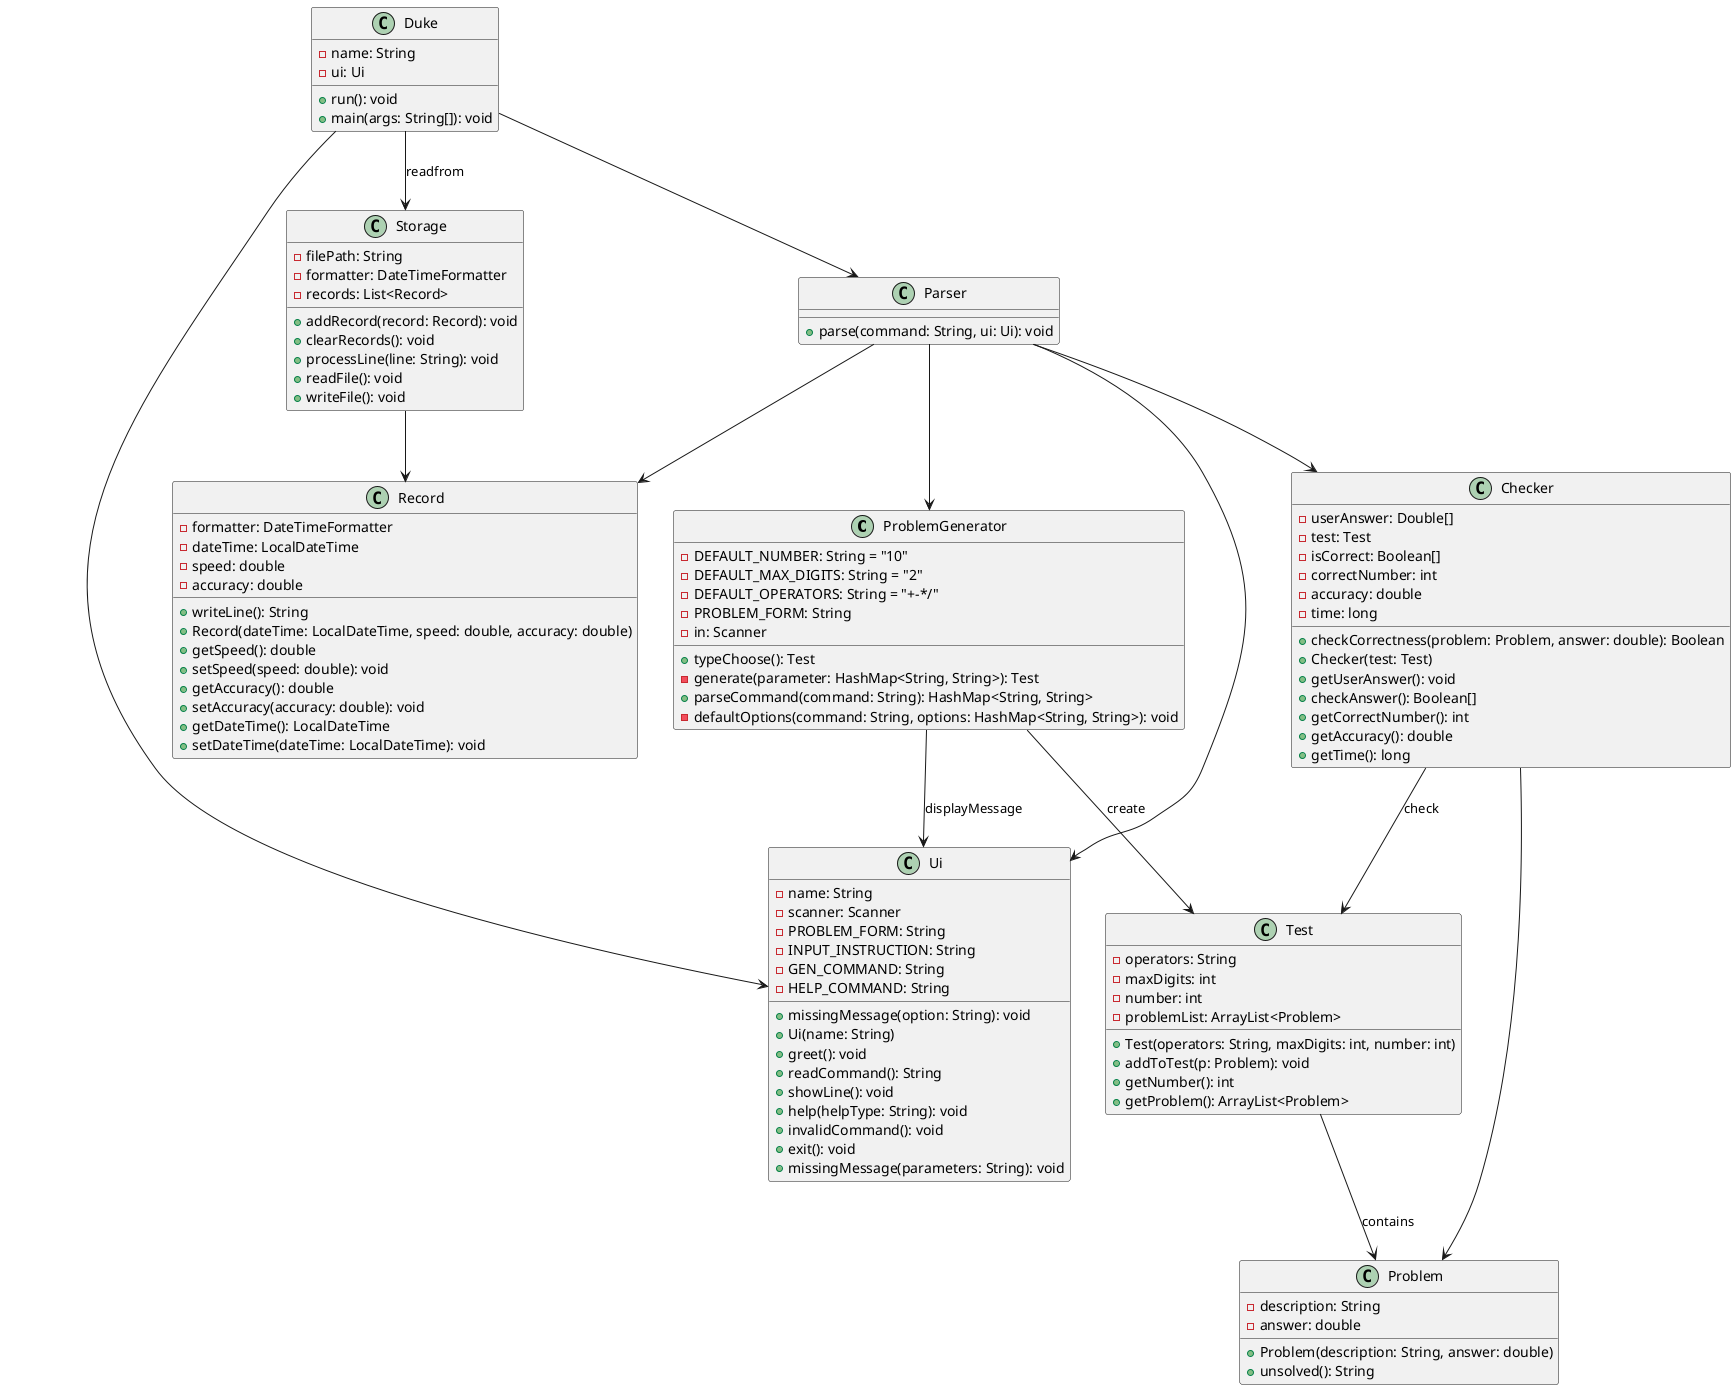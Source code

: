 @startuml


    class ProblemGenerator {
        -DEFAULT_NUMBER: String = "10"
        -DEFAULT_MAX_DIGITS: String = "2"
        -DEFAULT_OPERATORS: String = "+-*/"
        -PROBLEM_FORM: String
        -in: Scanner
        +typeChoose(): Test
        -generate(parameter: HashMap<String, String>): Test
        +parseCommand(command: String): HashMap<String, String>
        -defaultOptions(command: String, options: HashMap<String, String>): void
    }

    class Test {
            -operators: String
            -maxDigits: int
            -number: int
            -problemList: ArrayList<Problem>
            +Test(operators: String, maxDigits: int, number: int)
            +addToTest(p: Problem): void
            +getNumber(): int
            +getProblem(): ArrayList<Problem>
        }

    class Problem {
        -description: String
        -answer: double
        +Problem(description: String, answer: double)
        +unsolved(): String
    }

    class Ui {
        +missingMessage(option: String): void
    }

    class Checker {
        -userAnswer: Double[]
        -test: Test
        -isCorrect: Boolean[]
        -correctNumber: int
        -accuracy: double
        -time: long
        +checkCorrectness(problem: Problem, answer: double): Boolean
        +Checker(test: Test)
        +getUserAnswer(): void
        +checkAnswer(): Boolean[]
        +getCorrectNumber(): int
        +getAccuracy(): double
        +getTime(): long
    }
    class Parser {
        +parse(command: String, ui: Ui): void
    }
    class Duke {
        -name: String
        -ui: Ui
        +run(): void
        +main(args: String[]): void
    }


    class Storage {
        -filePath: String
        -formatter: DateTimeFormatter
        -records: List<Record>
        +addRecord(record: Record): void
        +clearRecords(): void
        +processLine(line: String): void
        +readFile(): void
        +writeFile(): void
    }

    class Ui {
        -name: String
        -scanner: Scanner
        -PROBLEM_FORM: String
        -INPUT_INSTRUCTION: String
        -GEN_COMMAND: String
        -HELP_COMMAND: String
        +Ui(name: String)
        +greet(): void
        +readCommand(): String
        +showLine(): void
        +help(helpType: String): void
        +invalidCommand(): void
        +exit(): void
        +missingMessage(parameters: String): void
    }
    class Record {
        -formatter: DateTimeFormatter
        -dateTime: LocalDateTime
        -speed: double
        -accuracy: double
        +writeLine(): String
        +Record(dateTime: LocalDateTime, speed: double, accuracy: double)
        +getSpeed(): double
        +setSpeed(speed: double): void
        +getAccuracy(): double
        +setAccuracy(accuracy: double): void
        +getDateTime(): LocalDateTime
        +setDateTime(dateTime: LocalDateTime): void
    }


Test --> Problem: contains
ProblemGenerator --> Test: create

ProblemGenerator --> Ui: displayMessage
Checker --> Test :check
Checker --> Problem
Parser --> Ui
Parser --> ProblemGenerator
Storage --> Record
Parser --> Record
Parser --> Checker
Duke --> Ui
Duke --> Parser

Duke --> Storage:readfrom
@enduml
